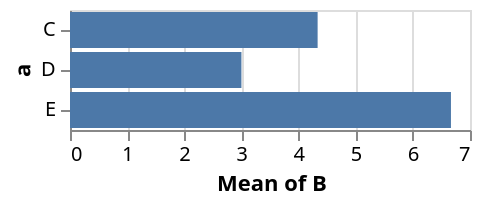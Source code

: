 {
  "$schema": "https://vega.github.io/schema/vega-lite/v4.json",
  "data": {
    "values": [
      {
        "a": "C",
        "b": 2
      },
      {
        "a": "C",
        "b": 7
      },
      {
        "a": "C",
        "b": 4
      },
      {
        "a": "D",
        "b": 1
      },
      {
        "a": "D",
        "b": 2
      },
      {
        "a": "D",
        "b": 6
      },
      {
        "a": "E",
        "b": 8
      },
      {
        "a": "E",
        "b": 4
      },
      {
        "a": "E",
        "b": 8
      }
    ]
  },
  "mark": "bar",
  "encoding": {
    "y": {
      "field": "a",
      "type": "nominal"
    },
    "x": {
      "aggregate": "average",
      "field": "b",
      "type": "quantitative",
      "title": "Mean of B"
    }
  },
  "config": {}
}